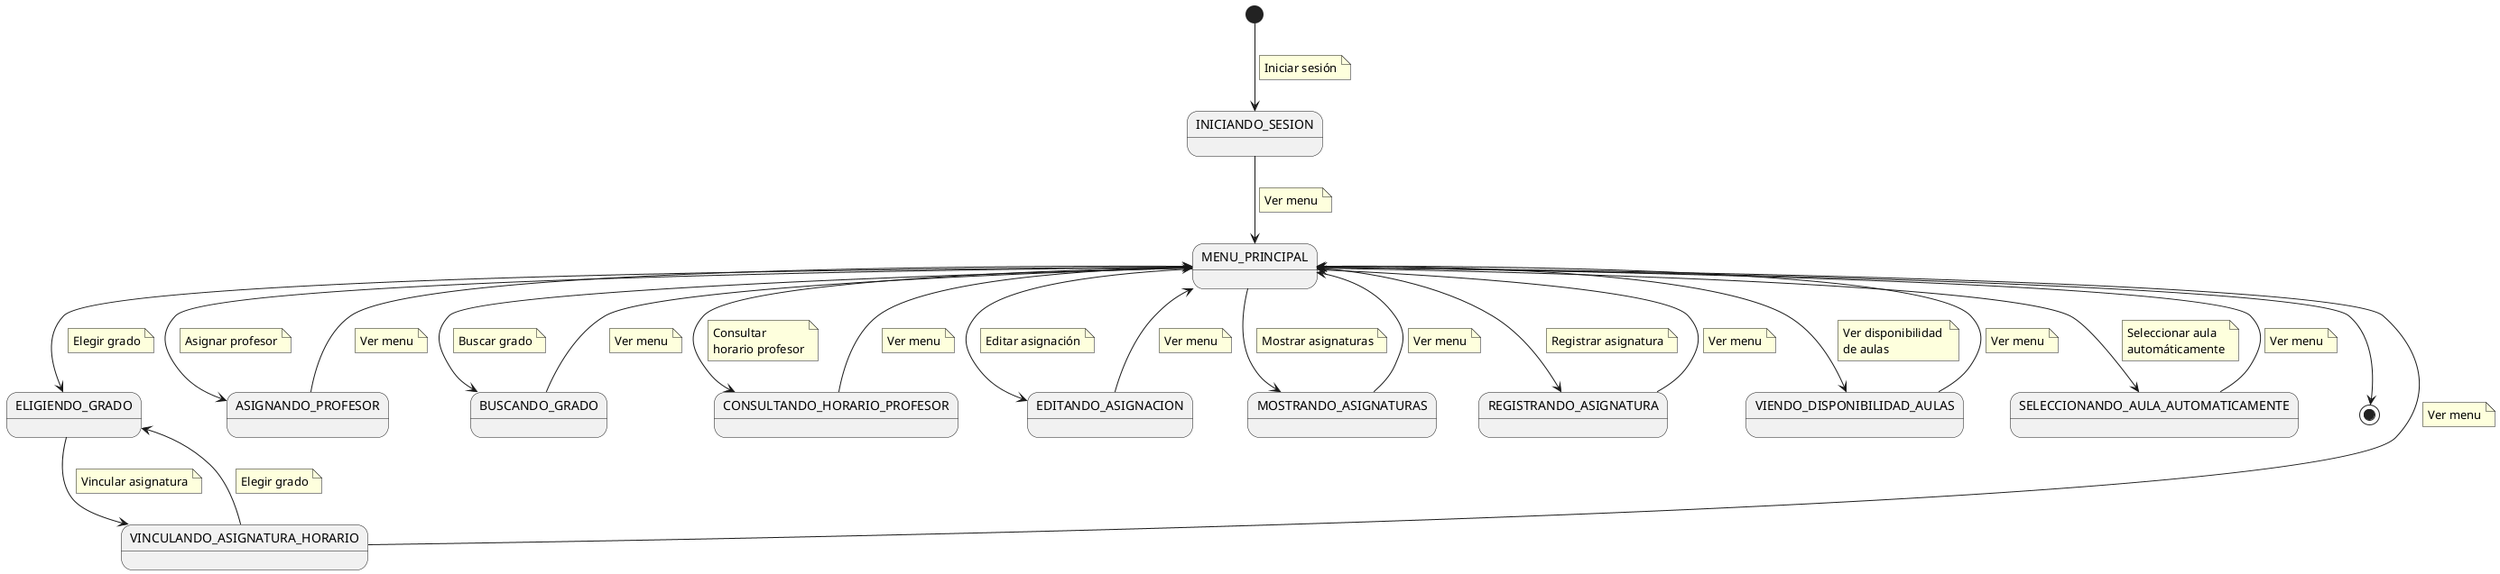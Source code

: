 @startuml
[*] --> INICIANDO_SESION
    note on link
        Iniciar sesión
    end note
INICIANDO_SESION --> MENU_PRINCIPAL
    note on link
        Ver menu
    end note
MENU_PRINCIPAL --> ELIGIENDO_GRADO
    note on link
        Elegir grado
    end note
ELIGIENDO_GRADO --> VINCULANDO_ASIGNATURA_HORARIO
    note on link
        Vincular asignatura
    end note
VINCULANDO_ASIGNATURA_HORARIO --> ELIGIENDO_GRADO
    note on link
        Elegir grado
    end note
VINCULANDO_ASIGNATURA_HORARIO --> MENU_PRINCIPAL
    note on link
        Ver menu
    end note
MENU_PRINCIPAL --> ASIGNANDO_PROFESOR
    note on link
        Asignar profesor
    end note
ASIGNANDO_PROFESOR --> MENU_PRINCIPAL
    note on link
        Ver menu
    end note

MENU_PRINCIPAL --> BUSCANDO_GRADO
    note on link
        Buscar grado
    end note

BUSCANDO_GRADO --> MENU_PRINCIPAL
    note on link
        Ver menu
    end note

MENU_PRINCIPAL --> CONSULTANDO_HORARIO_PROFESOR
    note on link
        Consultar 
        horario profesor
    end note

CONSULTANDO_HORARIO_PROFESOR --> MENU_PRINCIPAL
    note on link
        Ver menu
    end note

MENU_PRINCIPAL --> EDITANDO_ASIGNACION
    note on link
        Editar asignación
    end note

EDITANDO_ASIGNACION --> MENU_PRINCIPAL
    note on link
        Ver menu
    end note
MENU_PRINCIPAL --> MOSTRANDO_ASIGNATURAS
    note on link
        Mostrar asignaturas
    end note

MOSTRANDO_ASIGNATURAS --> MENU_PRINCIPAL
    note on link
        Ver menu
    end note
MENU_PRINCIPAL --> REGISTRANDO_ASIGNATURA
    note on link
        Registrar asignatura
    end note

REGISTRANDO_ASIGNATURA --> MENU_PRINCIPAL
    note on link
        Ver menu
    end note

MENU_PRINCIPAL --> VIENDO_DISPONIBILIDAD_AULAS
    note on link
        Ver disponibilidad 
        de aulas
    end note

VIENDO_DISPONIBILIDAD_AULAS --> MENU_PRINCIPAL
    note on link
        Ver menu
    end note
MENU_PRINCIPAL --> SELECCIONANDO_AULA_AUTOMATICAMENTE
    note on link
        Seleccionar aula 
        automáticamente
    end note
SELECCIONANDO_AULA_AUTOMATICAMENTE --> MENU_PRINCIPAL
    note on link
        Ver menu
    end note
MENU_PRINCIPAL --> [*] 
@enduml

